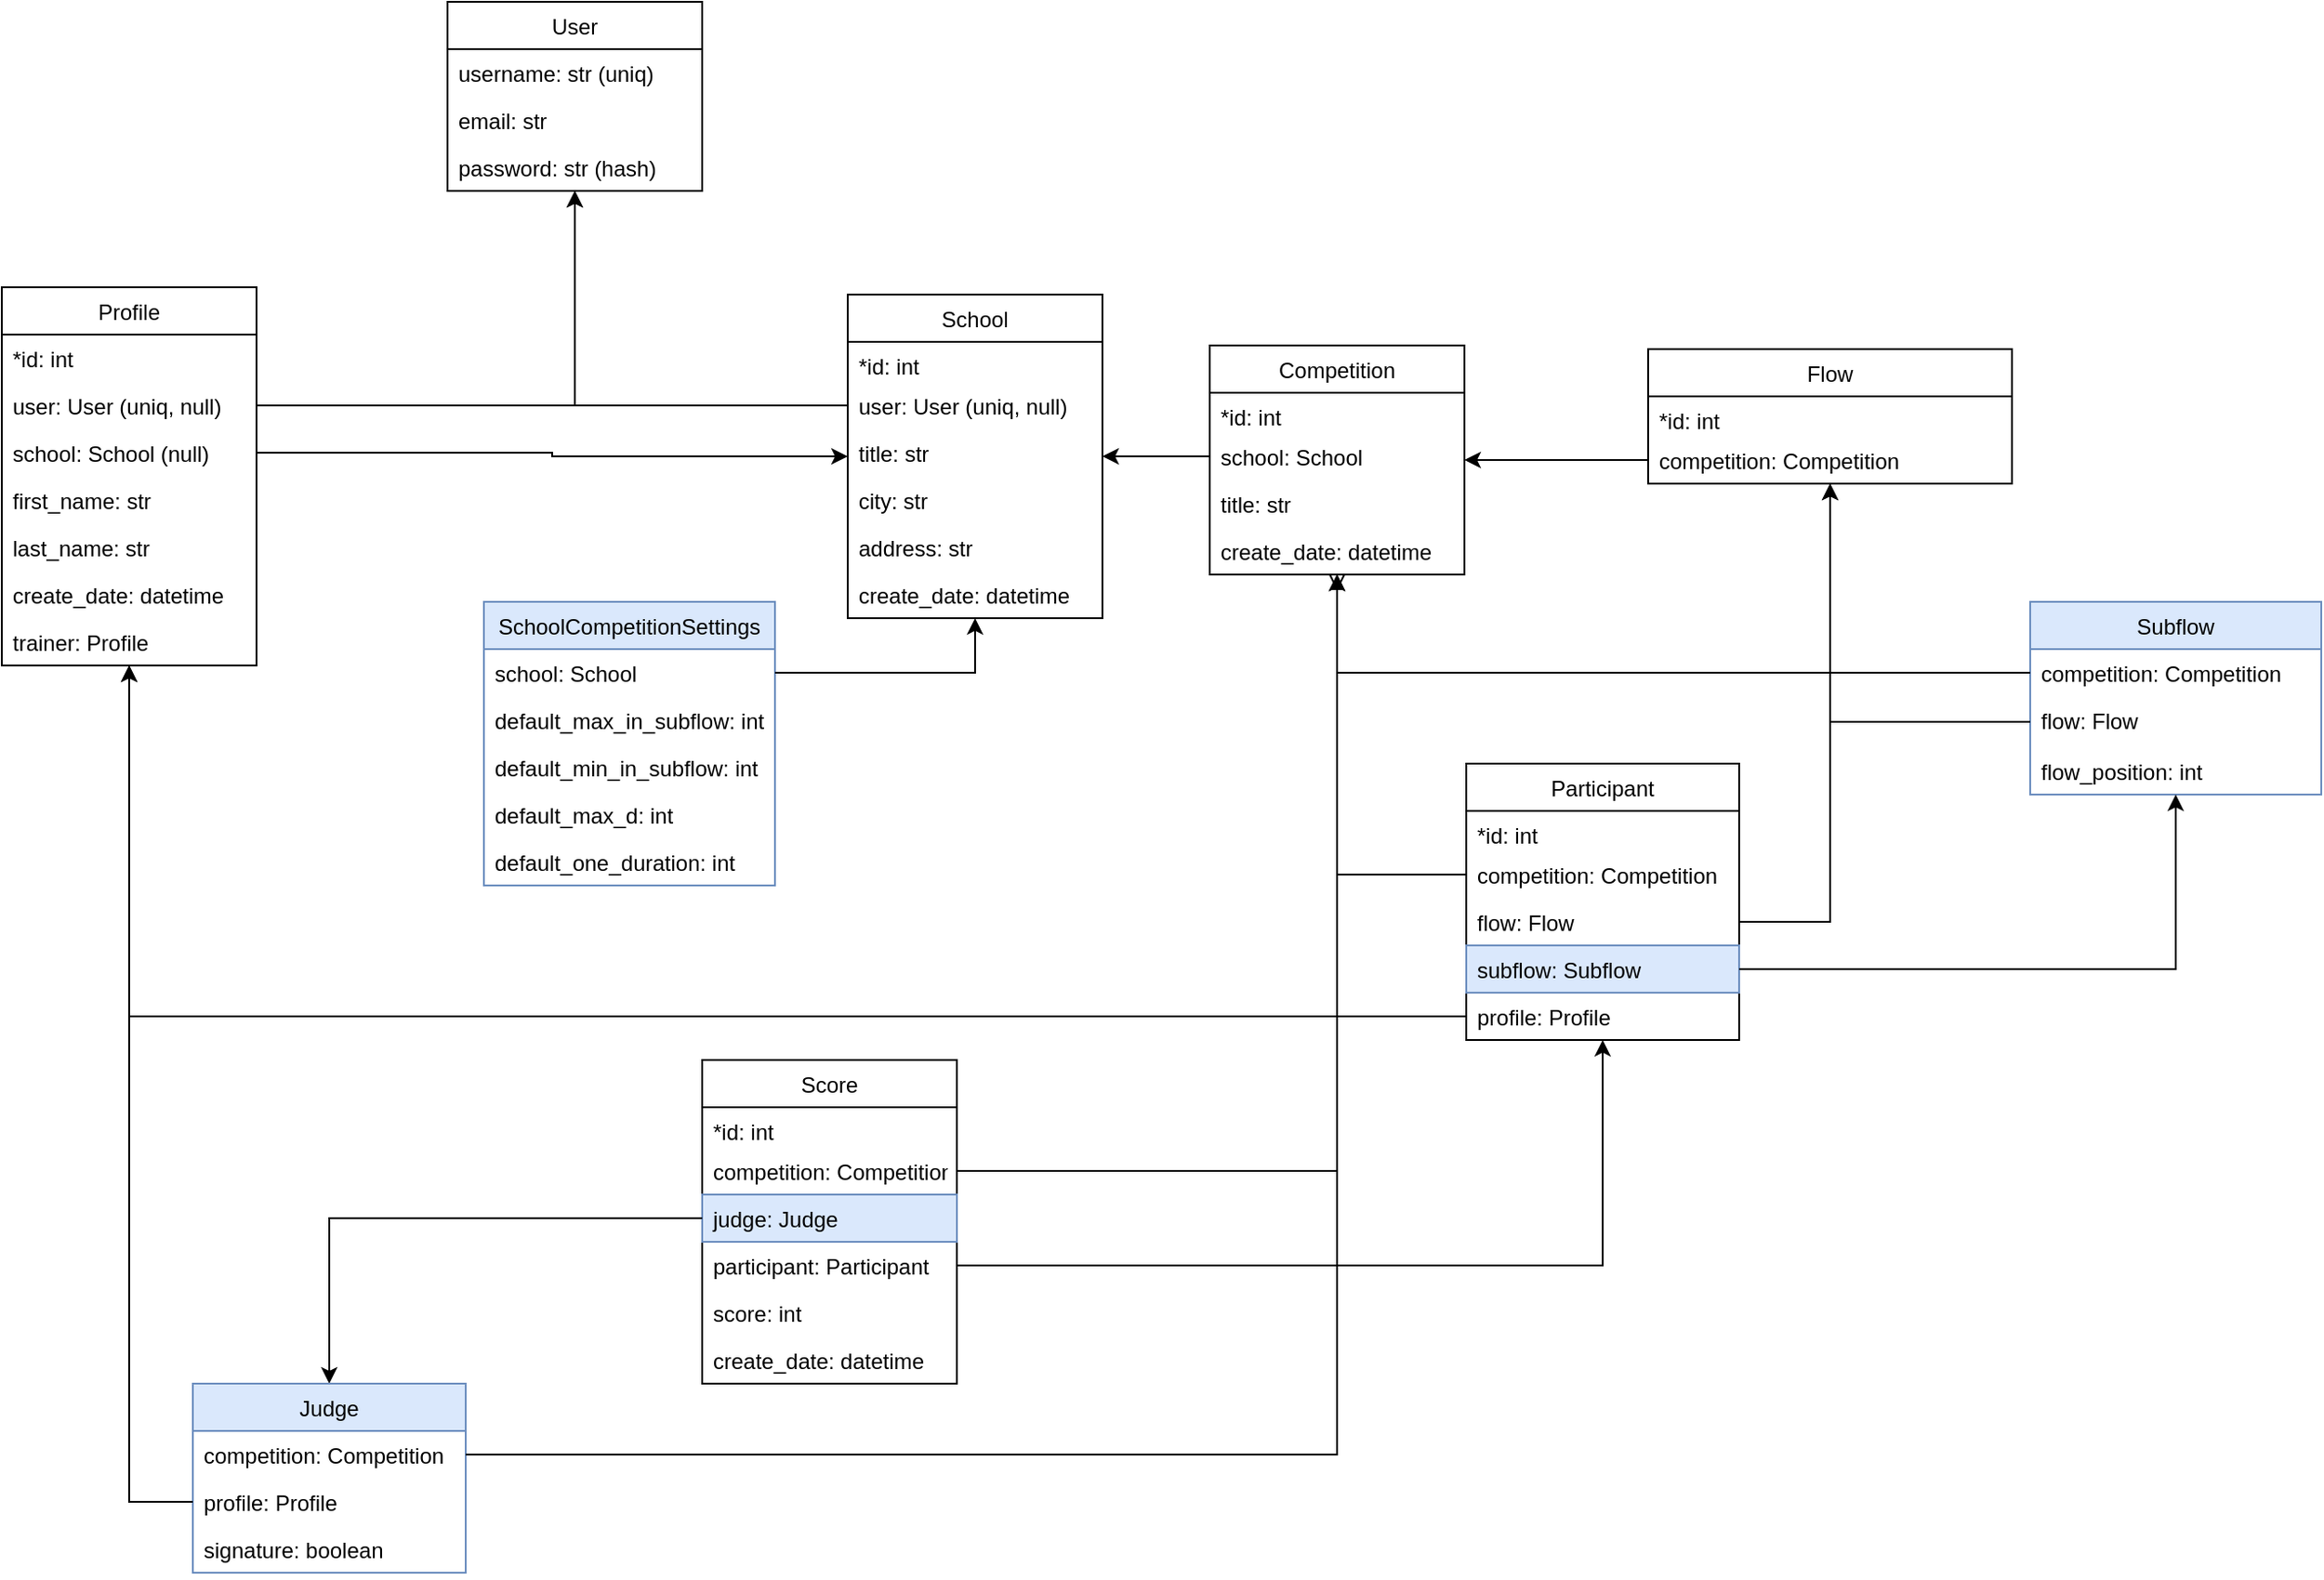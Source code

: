 <mxfile version="14.6.13" type="device" pages="2"><diagram id="iUEbj8dNVu1VvXC6DNIW" name="UML"><mxGraphModel dx="1422" dy="822" grid="1" gridSize="10" guides="1" tooltips="1" connect="1" arrows="1" fold="1" page="1" pageScale="1" pageWidth="827" pageHeight="1169" math="0" shadow="0"><root><mxCell id="0"/><mxCell id="1" parent="0"/><mxCell id="e080HOzBAcm6F7jt0b6_-1" value="User" style="swimlane;fontStyle=0;childLayout=stackLayout;horizontal=1;startSize=26;fillColor=none;horizontalStack=0;resizeParent=1;resizeParentMax=0;resizeLast=0;collapsible=1;marginBottom=0;" parent="1" vertex="1"><mxGeometry x="590" y="130" width="140" height="104" as="geometry"/></mxCell><mxCell id="e080HOzBAcm6F7jt0b6_-2" value="username: str (uniq)" style="text;strokeColor=none;fillColor=none;align=left;verticalAlign=top;spacingLeft=4;spacingRight=4;overflow=hidden;rotatable=0;points=[[0,0.5],[1,0.5]];portConstraint=eastwest;" parent="e080HOzBAcm6F7jt0b6_-1" vertex="1"><mxGeometry y="26" width="140" height="26" as="geometry"/></mxCell><mxCell id="e080HOzBAcm6F7jt0b6_-3" value="email: str" style="text;strokeColor=none;fillColor=none;align=left;verticalAlign=top;spacingLeft=4;spacingRight=4;overflow=hidden;rotatable=0;points=[[0,0.5],[1,0.5]];portConstraint=eastwest;" parent="e080HOzBAcm6F7jt0b6_-1" vertex="1"><mxGeometry y="52" width="140" height="26" as="geometry"/></mxCell><mxCell id="e080HOzBAcm6F7jt0b6_-4" value="password: str (hash)" style="text;strokeColor=none;fillColor=none;align=left;verticalAlign=top;spacingLeft=4;spacingRight=4;overflow=hidden;rotatable=0;points=[[0,0.5],[1,0.5]];portConstraint=eastwest;" parent="e080HOzBAcm6F7jt0b6_-1" vertex="1"><mxGeometry y="78" width="140" height="26" as="geometry"/></mxCell><mxCell id="e080HOzBAcm6F7jt0b6_-13" value="Profile" style="swimlane;fontStyle=0;childLayout=stackLayout;horizontal=1;startSize=26;fillColor=none;horizontalStack=0;resizeParent=1;resizeParentMax=0;resizeLast=0;collapsible=1;marginBottom=0;" parent="1" vertex="1"><mxGeometry x="345" y="287" width="140" height="208" as="geometry"/></mxCell><mxCell id="hX1yJxV7n2xUwgyLYWJZ-1" value="*id: int" style="text;strokeColor=none;fillColor=none;align=left;verticalAlign=top;spacingLeft=4;spacingRight=4;overflow=hidden;rotatable=0;points=[[0,0.5],[1,0.5]];portConstraint=eastwest;" parent="e080HOzBAcm6F7jt0b6_-13" vertex="1"><mxGeometry y="26" width="140" height="26" as="geometry"/></mxCell><mxCell id="e080HOzBAcm6F7jt0b6_-20" value="user: User (uniq, null)" style="text;strokeColor=none;fillColor=none;align=left;verticalAlign=top;spacingLeft=4;spacingRight=4;overflow=hidden;rotatable=0;points=[[0,0.5],[1,0.5]];portConstraint=eastwest;" parent="e080HOzBAcm6F7jt0b6_-13" vertex="1"><mxGeometry y="52" width="140" height="26" as="geometry"/></mxCell><mxCell id="e080HOzBAcm6F7jt0b6_-56" value="school: School (null)" style="text;strokeColor=none;fillColor=none;align=left;verticalAlign=top;spacingLeft=4;spacingRight=4;overflow=hidden;rotatable=0;points=[[0,0.5],[1,0.5]];portConstraint=eastwest;" parent="e080HOzBAcm6F7jt0b6_-13" vertex="1"><mxGeometry y="78" width="140" height="26" as="geometry"/></mxCell><mxCell id="e080HOzBAcm6F7jt0b6_-5" value="first_name: str" style="text;strokeColor=none;fillColor=none;align=left;verticalAlign=top;spacingLeft=4;spacingRight=4;overflow=hidden;rotatable=0;points=[[0,0.5],[1,0.5]];portConstraint=eastwest;" parent="e080HOzBAcm6F7jt0b6_-13" vertex="1"><mxGeometry y="104" width="140" height="26" as="geometry"/></mxCell><mxCell id="e080HOzBAcm6F7jt0b6_-6" value="last_name: str" style="text;strokeColor=none;fillColor=none;align=left;verticalAlign=top;spacingLeft=4;spacingRight=4;overflow=hidden;rotatable=0;points=[[0,0.5],[1,0.5]];portConstraint=eastwest;" parent="e080HOzBAcm6F7jt0b6_-13" vertex="1"><mxGeometry y="130" width="140" height="26" as="geometry"/></mxCell><mxCell id="zUVDc7OHqMcMPTlxPV3x-3" value="create_date: datetime" style="text;strokeColor=none;fillColor=none;align=left;verticalAlign=top;spacingLeft=4;spacingRight=4;overflow=hidden;rotatable=0;points=[[0,0.5],[1,0.5]];portConstraint=eastwest;" parent="e080HOzBAcm6F7jt0b6_-13" vertex="1"><mxGeometry y="156" width="140" height="26" as="geometry"/></mxCell><mxCell id="OLb-akjeqW4GSYZL4fCf-1" value="trainer: Profile" style="text;strokeColor=none;fillColor=none;align=left;verticalAlign=top;spacingLeft=4;spacingRight=4;overflow=hidden;rotatable=0;points=[[0,0.5],[1,0.5]];portConstraint=eastwest;" vertex="1" parent="e080HOzBAcm6F7jt0b6_-13"><mxGeometry y="182" width="140" height="26" as="geometry"/></mxCell><mxCell id="e080HOzBAcm6F7jt0b6_-28" value="School" style="swimlane;fontStyle=0;childLayout=stackLayout;horizontal=1;startSize=26;fillColor=none;horizontalStack=0;resizeParent=1;resizeParentMax=0;resizeLast=0;collapsible=1;marginBottom=0;" parent="1" vertex="1"><mxGeometry x="810" y="290.97" width="140" height="178" as="geometry"/></mxCell><mxCell id="hX1yJxV7n2xUwgyLYWJZ-2" value="*id: int" style="text;strokeColor=none;fillColor=none;align=left;verticalAlign=top;spacingLeft=4;spacingRight=4;overflow=hidden;rotatable=0;points=[[0,0.5],[1,0.5]];portConstraint=eastwest;" parent="e080HOzBAcm6F7jt0b6_-28" vertex="1"><mxGeometry y="26" width="140" height="22" as="geometry"/></mxCell><mxCell id="e080HOzBAcm6F7jt0b6_-34" value="user: User (uniq, null)" style="text;strokeColor=none;fillColor=none;align=left;verticalAlign=top;spacingLeft=4;spacingRight=4;overflow=hidden;rotatable=0;points=[[0,0.5],[1,0.5]];portConstraint=eastwest;" parent="e080HOzBAcm6F7jt0b6_-28" vertex="1"><mxGeometry y="48" width="140" height="26" as="geometry"/></mxCell><mxCell id="e080HOzBAcm6F7jt0b6_-29" value="title: str" style="text;strokeColor=none;fillColor=none;align=left;verticalAlign=top;spacingLeft=4;spacingRight=4;overflow=hidden;rotatable=0;points=[[0,0.5],[1,0.5]];portConstraint=eastwest;" parent="e080HOzBAcm6F7jt0b6_-28" vertex="1"><mxGeometry y="74" width="140" height="26" as="geometry"/></mxCell><mxCell id="IFrO22kwMoxjrA62lldN-2" value="city: str" style="text;strokeColor=none;fillColor=none;align=left;verticalAlign=top;spacingLeft=4;spacingRight=4;overflow=hidden;rotatable=0;points=[[0,0.5],[1,0.5]];portConstraint=eastwest;" parent="e080HOzBAcm6F7jt0b6_-28" vertex="1"><mxGeometry y="100" width="140" height="26" as="geometry"/></mxCell><mxCell id="e080HOzBAcm6F7jt0b6_-30" value="address: str" style="text;strokeColor=none;fillColor=none;align=left;verticalAlign=top;spacingLeft=4;spacingRight=4;overflow=hidden;rotatable=0;points=[[0,0.5],[1,0.5]];portConstraint=eastwest;" parent="e080HOzBAcm6F7jt0b6_-28" vertex="1"><mxGeometry y="126" width="140" height="26" as="geometry"/></mxCell><mxCell id="zUVDc7OHqMcMPTlxPV3x-4" value="create_date: datetime" style="text;strokeColor=none;fillColor=none;align=left;verticalAlign=top;spacingLeft=4;spacingRight=4;overflow=hidden;rotatable=0;points=[[0,0.5],[1,0.5]];portConstraint=eastwest;" parent="e080HOzBAcm6F7jt0b6_-28" vertex="1"><mxGeometry y="152" width="140" height="26" as="geometry"/></mxCell><mxCell id="e080HOzBAcm6F7jt0b6_-36" value="Competition" style="swimlane;fontStyle=0;childLayout=stackLayout;horizontal=1;startSize=26;fillColor=none;horizontalStack=0;resizeParent=1;resizeParentMax=0;resizeLast=0;collapsible=1;marginBottom=0;" parent="1" vertex="1"><mxGeometry x="1009" y="319" width="140" height="126" as="geometry"/></mxCell><mxCell id="hX1yJxV7n2xUwgyLYWJZ-3" value="*id: int" style="text;strokeColor=none;fillColor=none;align=left;verticalAlign=top;spacingLeft=4;spacingRight=4;overflow=hidden;rotatable=0;points=[[0,0.5],[1,0.5]];portConstraint=eastwest;" parent="e080HOzBAcm6F7jt0b6_-36" vertex="1"><mxGeometry y="26" width="140" height="22" as="geometry"/></mxCell><mxCell id="e080HOzBAcm6F7jt0b6_-37" value="school: School" style="text;strokeColor=none;fillColor=none;align=left;verticalAlign=top;spacingLeft=4;spacingRight=4;overflow=hidden;rotatable=0;points=[[0,0.5],[1,0.5]];portConstraint=eastwest;" parent="e080HOzBAcm6F7jt0b6_-36" vertex="1"><mxGeometry y="48" width="140" height="26" as="geometry"/></mxCell><mxCell id="e080HOzBAcm6F7jt0b6_-38" value="title: str" style="text;strokeColor=none;fillColor=none;align=left;verticalAlign=top;spacingLeft=4;spacingRight=4;overflow=hidden;rotatable=0;points=[[0,0.5],[1,0.5]];portConstraint=eastwest;" parent="e080HOzBAcm6F7jt0b6_-36" vertex="1"><mxGeometry y="74" width="140" height="26" as="geometry"/></mxCell><mxCell id="zUVDc7OHqMcMPTlxPV3x-5" value="create_date: datetime" style="text;strokeColor=none;fillColor=none;align=left;verticalAlign=top;spacingLeft=4;spacingRight=4;overflow=hidden;rotatable=0;points=[[0,0.5],[1,0.5]];portConstraint=eastwest;" parent="e080HOzBAcm6F7jt0b6_-36" vertex="1"><mxGeometry y="100" width="140" height="26" as="geometry"/></mxCell><mxCell id="e080HOzBAcm6F7jt0b6_-42" value="Participant" style="swimlane;fontStyle=0;childLayout=stackLayout;horizontal=1;startSize=26;fillColor=none;horizontalStack=0;resizeParent=1;resizeParentMax=0;resizeLast=0;collapsible=1;marginBottom=0;" parent="1" vertex="1"><mxGeometry x="1150" y="548.97" width="150" height="152" as="geometry"/></mxCell><mxCell id="hX1yJxV7n2xUwgyLYWJZ-5" value="*id: int" style="text;strokeColor=none;fillColor=none;align=left;verticalAlign=top;spacingLeft=4;spacingRight=4;overflow=hidden;rotatable=0;points=[[0,0.5],[1,0.5]];portConstraint=eastwest;" parent="e080HOzBAcm6F7jt0b6_-42" vertex="1"><mxGeometry y="26" width="150" height="22" as="geometry"/></mxCell><mxCell id="e080HOzBAcm6F7jt0b6_-43" value="competition: Competition" style="text;strokeColor=none;fillColor=none;align=left;verticalAlign=top;spacingLeft=4;spacingRight=4;overflow=hidden;rotatable=0;points=[[0,0.5],[1,0.5]];portConstraint=eastwest;" parent="e080HOzBAcm6F7jt0b6_-42" vertex="1"><mxGeometry y="48" width="150" height="26" as="geometry"/></mxCell><mxCell id="e080HOzBAcm6F7jt0b6_-80" value="flow: Flow" style="text;strokeColor=none;fillColor=none;align=left;verticalAlign=top;spacingLeft=4;spacingRight=4;overflow=hidden;rotatable=0;points=[[0,0.5],[1,0.5]];portConstraint=eastwest;" parent="e080HOzBAcm6F7jt0b6_-42" vertex="1"><mxGeometry y="74" width="150" height="26" as="geometry"/></mxCell><mxCell id="fmUvLk3P3yL1n5FmOLlq-19" value="subflow: Subflow" style="text;strokeColor=#6c8ebf;fillColor=#dae8fc;align=left;verticalAlign=top;spacingLeft=4;spacingRight=4;overflow=hidden;rotatable=0;points=[[0,0.5],[1,0.5]];portConstraint=eastwest;" parent="e080HOzBAcm6F7jt0b6_-42" vertex="1"><mxGeometry y="100" width="150" height="26" as="geometry"/></mxCell><mxCell id="e080HOzBAcm6F7jt0b6_-49" value="profile: Profile" style="text;strokeColor=none;fillColor=none;align=left;verticalAlign=top;spacingLeft=4;spacingRight=4;overflow=hidden;rotatable=0;points=[[0,0.5],[1,0.5]];portConstraint=eastwest;" parent="e080HOzBAcm6F7jt0b6_-42" vertex="1"><mxGeometry y="126" width="150" height="26" as="geometry"/></mxCell><mxCell id="e080HOzBAcm6F7jt0b6_-51" style="edgeStyle=orthogonalEdgeStyle;rounded=0;orthogonalLoop=1;jettySize=auto;html=1;" parent="1" source="e080HOzBAcm6F7jt0b6_-43" target="e080HOzBAcm6F7jt0b6_-36" edge="1"><mxGeometry relative="1" as="geometry"/></mxCell><mxCell id="e080HOzBAcm6F7jt0b6_-53" style="edgeStyle=orthogonalEdgeStyle;rounded=0;orthogonalLoop=1;jettySize=auto;html=1;" parent="1" source="e080HOzBAcm6F7jt0b6_-34" target="e080HOzBAcm6F7jt0b6_-1" edge="1"><mxGeometry relative="1" as="geometry"/></mxCell><mxCell id="e080HOzBAcm6F7jt0b6_-54" style="edgeStyle=orthogonalEdgeStyle;rounded=0;orthogonalLoop=1;jettySize=auto;html=1;" parent="1" source="e080HOzBAcm6F7jt0b6_-20" target="e080HOzBAcm6F7jt0b6_-1" edge="1"><mxGeometry relative="1" as="geometry"/></mxCell><mxCell id="e080HOzBAcm6F7jt0b6_-66" value="Flow" style="swimlane;fontStyle=0;childLayout=stackLayout;horizontal=1;startSize=26;fillColor=none;horizontalStack=0;resizeParent=1;resizeParentMax=0;resizeLast=0;collapsible=1;marginBottom=0;" parent="1" vertex="1"><mxGeometry x="1250" y="321" width="200" height="74" as="geometry"/></mxCell><mxCell id="hX1yJxV7n2xUwgyLYWJZ-4" value="*id: int" style="text;strokeColor=none;fillColor=none;align=left;verticalAlign=top;spacingLeft=4;spacingRight=4;overflow=hidden;rotatable=0;points=[[0,0.5],[1,0.5]];portConstraint=eastwest;" parent="e080HOzBAcm6F7jt0b6_-66" vertex="1"><mxGeometry y="26" width="200" height="22" as="geometry"/></mxCell><mxCell id="e080HOzBAcm6F7jt0b6_-67" value="competition: Competition" style="text;strokeColor=none;fillColor=none;align=left;verticalAlign=top;spacingLeft=4;spacingRight=4;overflow=hidden;rotatable=0;points=[[0,0.5],[1,0.5]];portConstraint=eastwest;" parent="e080HOzBAcm6F7jt0b6_-66" vertex="1"><mxGeometry y="48" width="200" height="26" as="geometry"/></mxCell><mxCell id="e080HOzBAcm6F7jt0b6_-95" style="edgeStyle=orthogonalEdgeStyle;rounded=0;orthogonalLoop=1;jettySize=auto;html=1;" parent="1" source="e080HOzBAcm6F7jt0b6_-67" target="e080HOzBAcm6F7jt0b6_-36" edge="1"><mxGeometry relative="1" as="geometry"/></mxCell><mxCell id="e080HOzBAcm6F7jt0b6_-145" value="Score" style="swimlane;fontStyle=0;childLayout=stackLayout;horizontal=1;startSize=26;fillColor=none;horizontalStack=0;resizeParent=1;resizeParentMax=0;resizeLast=0;collapsible=1;marginBottom=0;" parent="1" vertex="1"><mxGeometry x="730" y="712" width="140" height="178" as="geometry"/></mxCell><mxCell id="hX1yJxV7n2xUwgyLYWJZ-6" value="*id: int" style="text;strokeColor=none;fillColor=none;align=left;verticalAlign=top;spacingLeft=4;spacingRight=4;overflow=hidden;rotatable=0;points=[[0,0.5],[1,0.5]];portConstraint=eastwest;" parent="e080HOzBAcm6F7jt0b6_-145" vertex="1"><mxGeometry y="26" width="140" height="22" as="geometry"/></mxCell><mxCell id="jTrjmsbF7Hy-U88Tjvo7-1" value="competition: Competition" style="text;strokeColor=none;fillColor=none;align=left;verticalAlign=top;spacingLeft=4;spacingRight=4;overflow=hidden;rotatable=0;points=[[0,0.5],[1,0.5]];portConstraint=eastwest;" parent="e080HOzBAcm6F7jt0b6_-145" vertex="1"><mxGeometry y="48" width="140" height="26" as="geometry"/></mxCell><mxCell id="e080HOzBAcm6F7jt0b6_-146" value="judge: Judge" style="text;strokeColor=#6c8ebf;fillColor=#dae8fc;align=left;verticalAlign=top;spacingLeft=4;spacingRight=4;overflow=hidden;rotatable=0;points=[[0,0.5],[1,0.5]];portConstraint=eastwest;" parent="e080HOzBAcm6F7jt0b6_-145" vertex="1"><mxGeometry y="74" width="140" height="26" as="geometry"/></mxCell><mxCell id="e080HOzBAcm6F7jt0b6_-147" value="participant: Participant" style="text;strokeColor=none;fillColor=none;align=left;verticalAlign=top;spacingLeft=4;spacingRight=4;overflow=hidden;rotatable=0;points=[[0,0.5],[1,0.5]];portConstraint=eastwest;" parent="e080HOzBAcm6F7jt0b6_-145" vertex="1"><mxGeometry y="100" width="140" height="26" as="geometry"/></mxCell><mxCell id="e080HOzBAcm6F7jt0b6_-148" value="score: int" style="text;strokeColor=none;fillColor=none;align=left;verticalAlign=top;spacingLeft=4;spacingRight=4;overflow=hidden;rotatable=0;points=[[0,0.5],[1,0.5]];portConstraint=eastwest;" parent="e080HOzBAcm6F7jt0b6_-145" vertex="1"><mxGeometry y="126" width="140" height="26" as="geometry"/></mxCell><mxCell id="IFrO22kwMoxjrA62lldN-1" value="create_date: datetime" style="text;strokeColor=none;fillColor=none;align=left;verticalAlign=top;spacingLeft=4;spacingRight=4;overflow=hidden;rotatable=0;points=[[0,0.5],[1,0.5]];portConstraint=eastwest;" parent="e080HOzBAcm6F7jt0b6_-145" vertex="1"><mxGeometry y="152" width="140" height="26" as="geometry"/></mxCell><mxCell id="e080HOzBAcm6F7jt0b6_-162" style="edgeStyle=orthogonalEdgeStyle;rounded=0;orthogonalLoop=1;jettySize=auto;html=1;" parent="1" source="e080HOzBAcm6F7jt0b6_-147" target="e080HOzBAcm6F7jt0b6_-42" edge="1"><mxGeometry relative="1" as="geometry"/></mxCell><mxCell id="e080HOzBAcm6F7jt0b6_-174" style="edgeStyle=orthogonalEdgeStyle;rounded=0;orthogonalLoop=1;jettySize=auto;html=1;" parent="1" source="e080HOzBAcm6F7jt0b6_-146" target="fmUvLk3P3yL1n5FmOLlq-1" edge="1"><mxGeometry relative="1" as="geometry"><mxPoint x="885.059" y="1115" as="targetPoint"/></mxGeometry></mxCell><mxCell id="U9G5cu5d0djngSI7oXee-97" style="edgeStyle=orthogonalEdgeStyle;rounded=0;orthogonalLoop=1;jettySize=auto;html=1;" parent="1" source="e080HOzBAcm6F7jt0b6_-80" target="e080HOzBAcm6F7jt0b6_-66" edge="1"><mxGeometry relative="1" as="geometry"/></mxCell><mxCell id="u_q0TTr663Ak8V3AeobJ-12" style="edgeStyle=orthogonalEdgeStyle;rounded=0;orthogonalLoop=1;jettySize=auto;html=1;" parent="1" source="e080HOzBAcm6F7jt0b6_-49" target="e080HOzBAcm6F7jt0b6_-13" edge="1"><mxGeometry relative="1" as="geometry"/></mxCell><mxCell id="zUVDc7OHqMcMPTlxPV3x-24" style="edgeStyle=orthogonalEdgeStyle;rounded=0;orthogonalLoop=1;jettySize=auto;html=1;" parent="1" source="e080HOzBAcm6F7jt0b6_-56" target="e080HOzBAcm6F7jt0b6_-28" edge="1"><mxGeometry relative="1" as="geometry"/></mxCell><mxCell id="zUVDc7OHqMcMPTlxPV3x-25" style="edgeStyle=orthogonalEdgeStyle;rounded=0;orthogonalLoop=1;jettySize=auto;html=1;" parent="1" source="e080HOzBAcm6F7jt0b6_-37" target="e080HOzBAcm6F7jt0b6_-28" edge="1"><mxGeometry relative="1" as="geometry"/></mxCell><mxCell id="jTrjmsbF7Hy-U88Tjvo7-2" style="edgeStyle=orthogonalEdgeStyle;rounded=0;orthogonalLoop=1;jettySize=auto;html=1;startArrow=none;startFill=0;endArrow=ERoneToMany;endFill=0;" parent="1" source="jTrjmsbF7Hy-U88Tjvo7-1" target="e080HOzBAcm6F7jt0b6_-36" edge="1"><mxGeometry relative="1" as="geometry"/></mxCell><mxCell id="fmUvLk3P3yL1n5FmOLlq-1" value="Judge" style="swimlane;fontStyle=0;childLayout=stackLayout;horizontal=1;startSize=26;fillColor=#dae8fc;horizontalStack=0;resizeParent=1;resizeParentMax=0;resizeLast=0;collapsible=1;marginBottom=0;strokeColor=#6c8ebf;" parent="1" vertex="1"><mxGeometry x="450" y="890" width="150" height="104" as="geometry"/></mxCell><mxCell id="fmUvLk3P3yL1n5FmOLlq-2" value="competition: Competition" style="text;strokeColor=none;fillColor=none;align=left;verticalAlign=top;spacingLeft=4;spacingRight=4;overflow=hidden;rotatable=0;points=[[0,0.5],[1,0.5]];portConstraint=eastwest;" parent="fmUvLk3P3yL1n5FmOLlq-1" vertex="1"><mxGeometry y="26" width="150" height="26" as="geometry"/></mxCell><mxCell id="fmUvLk3P3yL1n5FmOLlq-3" value="profile: Profile" style="text;strokeColor=none;fillColor=none;align=left;verticalAlign=top;spacingLeft=4;spacingRight=4;overflow=hidden;rotatable=0;points=[[0,0.5],[1,0.5]];portConstraint=eastwest;" parent="fmUvLk3P3yL1n5FmOLlq-1" vertex="1"><mxGeometry y="52" width="150" height="26" as="geometry"/></mxCell><mxCell id="fmUvLk3P3yL1n5FmOLlq-6" value="signature: boolean" style="text;strokeColor=none;fillColor=none;align=left;verticalAlign=top;spacingLeft=4;spacingRight=4;overflow=hidden;rotatable=0;points=[[0,0.5],[1,0.5]];portConstraint=eastwest;" parent="fmUvLk3P3yL1n5FmOLlq-1" vertex="1"><mxGeometry y="78" width="150" height="26" as="geometry"/></mxCell><mxCell id="fmUvLk3P3yL1n5FmOLlq-7" value="Subflow" style="swimlane;fontStyle=0;childLayout=stackLayout;horizontal=1;startSize=26;fillColor=#dae8fc;horizontalStack=0;resizeParent=1;resizeParentMax=0;resizeLast=0;collapsible=1;marginBottom=0;strokeColor=#6c8ebf;" parent="1" vertex="1"><mxGeometry x="1460" y="460" width="160" height="106" as="geometry"/></mxCell><mxCell id="fmUvLk3P3yL1n5FmOLlq-8" value="competition: Competition" style="text;strokeColor=none;fillColor=none;align=left;verticalAlign=top;spacingLeft=4;spacingRight=4;overflow=hidden;rotatable=0;points=[[0,0.5],[1,0.5]];portConstraint=eastwest;" parent="fmUvLk3P3yL1n5FmOLlq-7" vertex="1"><mxGeometry y="26" width="160" height="26" as="geometry"/></mxCell><mxCell id="fmUvLk3P3yL1n5FmOLlq-9" value="flow: Flow" style="text;strokeColor=none;fillColor=none;align=left;verticalAlign=top;spacingLeft=4;spacingRight=4;overflow=hidden;rotatable=0;points=[[0,0.5],[1,0.5]];portConstraint=eastwest;" parent="fmUvLk3P3yL1n5FmOLlq-7" vertex="1"><mxGeometry y="52" width="160" height="28" as="geometry"/></mxCell><mxCell id="fmUvLk3P3yL1n5FmOLlq-12" value="flow_position: int" style="text;strokeColor=none;fillColor=none;align=left;verticalAlign=top;spacingLeft=4;spacingRight=4;overflow=hidden;rotatable=0;points=[[0,0.5],[1,0.5]];portConstraint=eastwest;" parent="fmUvLk3P3yL1n5FmOLlq-7" vertex="1"><mxGeometry y="80" width="160" height="26" as="geometry"/></mxCell><mxCell id="fmUvLk3P3yL1n5FmOLlq-15" style="edgeStyle=orthogonalEdgeStyle;rounded=0;orthogonalLoop=1;jettySize=auto;html=1;" parent="1" source="fmUvLk3P3yL1n5FmOLlq-8" target="e080HOzBAcm6F7jt0b6_-36" edge="1"><mxGeometry relative="1" as="geometry"/></mxCell><mxCell id="fmUvLk3P3yL1n5FmOLlq-16" style="edgeStyle=orthogonalEdgeStyle;rounded=0;orthogonalLoop=1;jettySize=auto;html=1;" parent="1" source="fmUvLk3P3yL1n5FmOLlq-9" target="e080HOzBAcm6F7jt0b6_-66" edge="1"><mxGeometry relative="1" as="geometry"/></mxCell><mxCell id="fmUvLk3P3yL1n5FmOLlq-17" style="edgeStyle=orthogonalEdgeStyle;rounded=0;orthogonalLoop=1;jettySize=auto;html=1;" parent="1" source="fmUvLk3P3yL1n5FmOLlq-2" target="e080HOzBAcm6F7jt0b6_-36" edge="1"><mxGeometry relative="1" as="geometry"/></mxCell><mxCell id="fmUvLk3P3yL1n5FmOLlq-18" style="edgeStyle=orthogonalEdgeStyle;rounded=0;orthogonalLoop=1;jettySize=auto;html=1;" parent="1" source="fmUvLk3P3yL1n5FmOLlq-3" target="e080HOzBAcm6F7jt0b6_-13" edge="1"><mxGeometry relative="1" as="geometry"/></mxCell><mxCell id="fmUvLk3P3yL1n5FmOLlq-20" style="edgeStyle=orthogonalEdgeStyle;rounded=0;orthogonalLoop=1;jettySize=auto;html=1;" parent="1" source="fmUvLk3P3yL1n5FmOLlq-19" target="fmUvLk3P3yL1n5FmOLlq-7" edge="1"><mxGeometry relative="1" as="geometry"/></mxCell><mxCell id="fmUvLk3P3yL1n5FmOLlq-21" value="SchoolCompetitionSettings" style="swimlane;fontStyle=0;childLayout=stackLayout;horizontal=1;startSize=26;fillColor=#dae8fc;horizontalStack=0;resizeParent=1;resizeParentMax=0;resizeLast=0;collapsible=1;marginBottom=0;strokeColor=#6c8ebf;" parent="1" vertex="1"><mxGeometry x="610" y="460" width="160" height="156" as="geometry"><mxRectangle x="490" y="760" width="180" height="26" as="alternateBounds"/></mxGeometry></mxCell><mxCell id="fmUvLk3P3yL1n5FmOLlq-22" value="school: School" style="text;strokeColor=none;fillColor=none;align=left;verticalAlign=top;spacingLeft=4;spacingRight=4;overflow=hidden;rotatable=0;points=[[0,0.5],[1,0.5]];portConstraint=eastwest;" parent="fmUvLk3P3yL1n5FmOLlq-21" vertex="1"><mxGeometry y="26" width="160" height="26" as="geometry"/></mxCell><mxCell id="fmUvLk3P3yL1n5FmOLlq-23" value="default_max_in_subflow: int" style="text;strokeColor=none;fillColor=none;align=left;verticalAlign=top;spacingLeft=4;spacingRight=4;overflow=hidden;rotatable=0;points=[[0,0.5],[1,0.5]];portConstraint=eastwest;" parent="fmUvLk3P3yL1n5FmOLlq-21" vertex="1"><mxGeometry y="52" width="160" height="26" as="geometry"/></mxCell><mxCell id="fmUvLk3P3yL1n5FmOLlq-24" value="default_min_in_subflow: int" style="text;strokeColor=none;fillColor=none;align=left;verticalAlign=top;spacingLeft=4;spacingRight=4;overflow=hidden;rotatable=0;points=[[0,0.5],[1,0.5]];portConstraint=eastwest;" parent="fmUvLk3P3yL1n5FmOLlq-21" vertex="1"><mxGeometry y="78" width="160" height="26" as="geometry"/></mxCell><mxCell id="fmUvLk3P3yL1n5FmOLlq-25" value="default_max_d: int" style="text;strokeColor=none;fillColor=none;align=left;verticalAlign=top;spacingLeft=4;spacingRight=4;overflow=hidden;rotatable=0;points=[[0,0.5],[1,0.5]];portConstraint=eastwest;" parent="fmUvLk3P3yL1n5FmOLlq-21" vertex="1"><mxGeometry y="104" width="160" height="26" as="geometry"/></mxCell><mxCell id="fmUvLk3P3yL1n5FmOLlq-26" value="default_one_duration: int" style="text;strokeColor=none;fillColor=none;align=left;verticalAlign=top;spacingLeft=4;spacingRight=4;overflow=hidden;rotatable=0;points=[[0,0.5],[1,0.5]];portConstraint=eastwest;" parent="fmUvLk3P3yL1n5FmOLlq-21" vertex="1"><mxGeometry y="130" width="160" height="26" as="geometry"/></mxCell><mxCell id="fmUvLk3P3yL1n5FmOLlq-27" style="edgeStyle=orthogonalEdgeStyle;rounded=0;orthogonalLoop=1;jettySize=auto;html=1;" parent="1" source="fmUvLk3P3yL1n5FmOLlq-22" target="e080HOzBAcm6F7jt0b6_-28" edge="1"><mxGeometry relative="1" as="geometry"/></mxCell></root></mxGraphModel></diagram><diagram id="Nf7d6Wtd37Fq8LsDocSr" name="Чен"><mxGraphModel dx="761" dy="1959" grid="1" gridSize="10" guides="1" tooltips="1" connect="1" arrows="1" fold="1" page="1" pageScale="1" pageWidth="827" pageHeight="1169" math="0" shadow="0">&#xa;            <root>&#xa;                <mxCell id="VjDLeNoEt36ukDtSpz-p-0"/>&#xa;                <mxCell id="VjDLeNoEt36ukDtSpz-p-1" parent="VjDLeNoEt36ukDtSpz-p-0"/>&#xa;                <mxCell id="VjDLeNoEt36ukDtSpz-p-54" style="edgeStyle=orthogonalEdgeStyle;rounded=0;orthogonalLoop=1;jettySize=auto;html=1;entryX=0;entryY=0.5;entryDx=0;entryDy=0;" parent="VjDLeNoEt36ukDtSpz-p-1" source="VjDLeNoEt36ukDtSpz-p-50" target="VjDLeNoEt36ukDtSpz-p-51" edge="1">&#xa;                    <mxGeometry relative="1" as="geometry"/>&#xa;                </mxCell>&#xa;                <mxCell id="VjDLeNoEt36ukDtSpz-p-55" style="edgeStyle=orthogonalEdgeStyle;rounded=0;orthogonalLoop=1;jettySize=auto;html=1;" parent="VjDLeNoEt36ukDtSpz-p-1" source="VjDLeNoEt36ukDtSpz-p-50" target="VjDLeNoEt36ukDtSpz-p-53" edge="1">&#xa;                    <mxGeometry relative="1" as="geometry"/>&#xa;                </mxCell>&#xa;                <mxCell id="VjDLeNoEt36ukDtSpz-p-56" style="edgeStyle=orthogonalEdgeStyle;rounded=0;orthogonalLoop=1;jettySize=auto;html=1;entryX=0;entryY=0.5;entryDx=0;entryDy=0;" parent="VjDLeNoEt36ukDtSpz-p-1" source="VjDLeNoEt36ukDtSpz-p-50" target="VjDLeNoEt36ukDtSpz-p-52" edge="1">&#xa;                    <mxGeometry relative="1" as="geometry"/>&#xa;                </mxCell>&#xa;                <mxCell id="VjDLeNoEt36ukDtSpz-p-127" style="edgeStyle=orthogonalEdgeStyle;rounded=0;orthogonalLoop=1;jettySize=auto;html=1;endArrow=ERmandOne;endFill=0;startArrow=none;startFill=0;" parent="VjDLeNoEt36ukDtSpz-p-1" source="VjDLeNoEt36ukDtSpz-p-140" target="VjDLeNoEt36ukDtSpz-p-122" edge="1">&#xa;                    <mxGeometry relative="1" as="geometry"/>&#xa;                </mxCell>&#xa;                <mxCell id="VjDLeNoEt36ukDtSpz-p-128" style="edgeStyle=orthogonalEdgeStyle;rounded=0;orthogonalLoop=1;jettySize=auto;html=1;endArrow=ERmandOne;endFill=0;startArrow=none;startFill=0;" parent="VjDLeNoEt36ukDtSpz-p-1" source="VjDLeNoEt36ukDtSpz-p-145" target="VjDLeNoEt36ukDtSpz-p-121" edge="1">&#xa;                    <mxGeometry relative="1" as="geometry"/>&#xa;                </mxCell>&#xa;                <mxCell id="_Gq4VT02wDg7G9v6jnCs-8" style="edgeStyle=orthogonalEdgeStyle;rounded=0;orthogonalLoop=1;jettySize=auto;html=1;entryX=0;entryY=0.5;entryDx=0;entryDy=0;" parent="VjDLeNoEt36ukDtSpz-p-1" source="VjDLeNoEt36ukDtSpz-p-50" target="_Gq4VT02wDg7G9v6jnCs-1" edge="1">&#xa;                    <mxGeometry relative="1" as="geometry"/>&#xa;                </mxCell>&#xa;                <mxCell id="VjDLeNoEt36ukDtSpz-p-50" value="User" style="rounded=0;whiteSpace=wrap;html=1;" parent="VjDLeNoEt36ukDtSpz-p-1" vertex="1">&#xa;                    <mxGeometry x="457" y="-571" width="80" height="30" as="geometry"/>&#xa;                </mxCell>&#xa;                <mxCell id="VjDLeNoEt36ukDtSpz-p-51" value="username" style="ellipse;whiteSpace=wrap;html=1;" parent="VjDLeNoEt36ukDtSpz-p-1" vertex="1">&#xa;                    <mxGeometry x="647" y="-651" width="80" height="50" as="geometry"/>&#xa;                </mxCell>&#xa;                <mxCell id="VjDLeNoEt36ukDtSpz-p-52" value="email" style="ellipse;whiteSpace=wrap;html=1;" parent="VjDLeNoEt36ukDtSpz-p-1" vertex="1">&#xa;                    <mxGeometry x="647" y="-511" width="80" height="50" as="geometry"/>&#xa;                </mxCell>&#xa;                <mxCell id="VjDLeNoEt36ukDtSpz-p-53" value="password" style="ellipse;whiteSpace=wrap;html=1;" parent="VjDLeNoEt36ukDtSpz-p-1" vertex="1">&#xa;                    <mxGeometry x="642" y="-578.5" width="85" height="45" as="geometry"/>&#xa;                </mxCell>&#xa;                <mxCell id="VjDLeNoEt36ukDtSpz-p-57" style="edgeStyle=orthogonalEdgeStyle;rounded=0;orthogonalLoop=1;jettySize=auto;html=1;entryX=0;entryY=0.5;entryDx=0;entryDy=0;" parent="VjDLeNoEt36ukDtSpz-p-1" source="VjDLeNoEt36ukDtSpz-p-122" target="VjDLeNoEt36ukDtSpz-p-61" edge="1">&#xa;                    <mxGeometry relative="1" as="geometry"/>&#xa;                </mxCell>&#xa;                <mxCell id="VjDLeNoEt36ukDtSpz-p-58" style="edgeStyle=orthogonalEdgeStyle;rounded=0;orthogonalLoop=1;jettySize=auto;html=1;" parent="VjDLeNoEt36ukDtSpz-p-1" source="VjDLeNoEt36ukDtSpz-p-122" target="VjDLeNoEt36ukDtSpz-p-63" edge="1">&#xa;                    <mxGeometry relative="1" as="geometry"/>&#xa;                </mxCell>&#xa;                <mxCell id="VjDLeNoEt36ukDtSpz-p-68" style="edgeStyle=orthogonalEdgeStyle;rounded=0;orthogonalLoop=1;jettySize=auto;html=1;entryX=0;entryY=0.5;entryDx=0;entryDy=0;" parent="VjDLeNoEt36ukDtSpz-p-1" source="VjDLeNoEt36ukDtSpz-p-122" target="VjDLeNoEt36ukDtSpz-p-64" edge="1">&#xa;                    <mxGeometry relative="1" as="geometry"/>&#xa;                </mxCell>&#xa;                <mxCell id="VjDLeNoEt36ukDtSpz-p-69" style="edgeStyle=orthogonalEdgeStyle;rounded=0;orthogonalLoop=1;jettySize=auto;html=1;entryX=0;entryY=0.5;entryDx=0;entryDy=0;" parent="VjDLeNoEt36ukDtSpz-p-1" source="VjDLeNoEt36ukDtSpz-p-122" target="VjDLeNoEt36ukDtSpz-p-65" edge="1">&#xa;                    <mxGeometry relative="1" as="geometry"/>&#xa;                </mxCell>&#xa;                <mxCell id="VjDLeNoEt36ukDtSpz-p-71" style="edgeStyle=orthogonalEdgeStyle;rounded=0;orthogonalLoop=1;jettySize=auto;html=1;entryX=0;entryY=0.5;entryDx=0;entryDy=0;" parent="VjDLeNoEt36ukDtSpz-p-1" source="VjDLeNoEt36ukDtSpz-p-122" target="VjDLeNoEt36ukDtSpz-p-67" edge="1">&#xa;                    <mxGeometry relative="1" as="geometry"/>&#xa;                </mxCell>&#xa;                <mxCell id="VjDLeNoEt36ukDtSpz-p-61" value="user" style="ellipse;whiteSpace=wrap;html=1;" parent="VjDLeNoEt36ukDtSpz-p-1" vertex="1">&#xa;                    <mxGeometry x="220" y="-353" width="80" height="50" as="geometry"/>&#xa;                </mxCell>&#xa;                <mxCell id="VjDLeNoEt36ukDtSpz-p-63" value="school" style="ellipse;whiteSpace=wrap;html=1;" parent="VjDLeNoEt36ukDtSpz-p-1" vertex="1">&#xa;                    <mxGeometry x="220" y="-293" width="85" height="45" as="geometry"/>&#xa;                </mxCell>&#xa;                <mxCell id="VjDLeNoEt36ukDtSpz-p-64" value="first_name" style="ellipse;whiteSpace=wrap;html=1;" parent="VjDLeNoEt36ukDtSpz-p-1" vertex="1">&#xa;                    <mxGeometry x="220" y="-183" width="80" height="50" as="geometry"/>&#xa;                </mxCell>&#xa;                <mxCell id="VjDLeNoEt36ukDtSpz-p-65" value="last_name" style="ellipse;whiteSpace=wrap;html=1;" parent="VjDLeNoEt36ukDtSpz-p-1" vertex="1">&#xa;                    <mxGeometry x="220" y="-123.0" width="80" height="50" as="geometry"/>&#xa;                </mxCell>&#xa;                <mxCell id="VjDLeNoEt36ukDtSpz-p-67" value="create_date" style="ellipse;whiteSpace=wrap;html=1;" parent="VjDLeNoEt36ukDtSpz-p-1" vertex="1">&#xa;                    <mxGeometry x="220" y="-240" width="80" height="50" as="geometry"/>&#xa;                </mxCell>&#xa;                <mxCell id="VjDLeNoEt36ukDtSpz-p-79" style="edgeStyle=orthogonalEdgeStyle;rounded=0;orthogonalLoop=1;jettySize=auto;html=1;entryX=0;entryY=0.5;entryDx=0;entryDy=0;" parent="VjDLeNoEt36ukDtSpz-p-1" source="VjDLeNoEt36ukDtSpz-p-121" target="VjDLeNoEt36ukDtSpz-p-87" edge="1">&#xa;                    <mxGeometry relative="1" as="geometry"/>&#xa;                </mxCell>&#xa;                <mxCell id="VjDLeNoEt36ukDtSpz-p-80" style="edgeStyle=orthogonalEdgeStyle;rounded=0;orthogonalLoop=1;jettySize=auto;html=1;" parent="VjDLeNoEt36ukDtSpz-p-1" source="VjDLeNoEt36ukDtSpz-p-121" target="VjDLeNoEt36ukDtSpz-p-89" edge="1">&#xa;                    <mxGeometry relative="1" as="geometry"/>&#xa;                </mxCell>&#xa;                <mxCell id="VjDLeNoEt36ukDtSpz-p-81" style="edgeStyle=orthogonalEdgeStyle;rounded=0;orthogonalLoop=1;jettySize=auto;html=1;entryX=0;entryY=0.5;entryDx=0;entryDy=0;" parent="VjDLeNoEt36ukDtSpz-p-1" source="VjDLeNoEt36ukDtSpz-p-121" target="VjDLeNoEt36ukDtSpz-p-88" edge="1">&#xa;                    <mxGeometry relative="1" as="geometry"/>&#xa;                </mxCell>&#xa;                <mxCell id="VjDLeNoEt36ukDtSpz-p-82" style="edgeStyle=orthogonalEdgeStyle;rounded=0;orthogonalLoop=1;jettySize=auto;html=1;entryX=0;entryY=0.5;entryDx=0;entryDy=0;" parent="VjDLeNoEt36ukDtSpz-p-1" source="VjDLeNoEt36ukDtSpz-p-121" target="VjDLeNoEt36ukDtSpz-p-90" edge="1">&#xa;                    <mxGeometry relative="1" as="geometry"/>&#xa;                </mxCell>&#xa;                <mxCell id="VjDLeNoEt36ukDtSpz-p-85" style="edgeStyle=orthogonalEdgeStyle;rounded=0;orthogonalLoop=1;jettySize=auto;html=1;entryX=0;entryY=0.5;entryDx=0;entryDy=0;" parent="VjDLeNoEt36ukDtSpz-p-1" source="VjDLeNoEt36ukDtSpz-p-121" target="VjDLeNoEt36ukDtSpz-p-93" edge="1">&#xa;                    <mxGeometry relative="1" as="geometry"/>&#xa;                </mxCell>&#xa;                <mxCell id="VjDLeNoEt36ukDtSpz-p-87" value="user" style="ellipse;whiteSpace=wrap;html=1;" parent="VjDLeNoEt36ukDtSpz-p-1" vertex="1">&#xa;                    <mxGeometry x="640" y="-363" width="80" height="50" as="geometry"/>&#xa;                </mxCell>&#xa;                <mxCell id="VjDLeNoEt36ukDtSpz-p-88" value="city" style="ellipse;whiteSpace=wrap;html=1;" parent="VjDLeNoEt36ukDtSpz-p-1" vertex="1">&#xa;                    <mxGeometry x="640" y="-253" width="80" height="50" as="geometry"/>&#xa;                </mxCell>&#xa;                <mxCell id="VjDLeNoEt36ukDtSpz-p-89" value="title" style="ellipse;whiteSpace=wrap;html=1;" parent="VjDLeNoEt36ukDtSpz-p-1" vertex="1">&#xa;                    <mxGeometry x="640" y="-303" width="85" height="45" as="geometry"/>&#xa;                </mxCell>&#xa;                <mxCell id="VjDLeNoEt36ukDtSpz-p-90" value="address" style="ellipse;whiteSpace=wrap;html=1;" parent="VjDLeNoEt36ukDtSpz-p-1" vertex="1">&#xa;                    <mxGeometry x="640" y="-193" width="80" height="50" as="geometry"/>&#xa;                </mxCell>&#xa;                <mxCell id="VjDLeNoEt36ukDtSpz-p-93" value="create_date" style="ellipse;whiteSpace=wrap;html=1;" parent="VjDLeNoEt36ukDtSpz-p-1" vertex="1">&#xa;                    <mxGeometry x="640" y="-123" width="80" height="50" as="geometry"/>&#xa;                </mxCell>&#xa;                <mxCell id="VjDLeNoEt36ukDtSpz-p-94" style="edgeStyle=orthogonalEdgeStyle;rounded=0;orthogonalLoop=1;jettySize=auto;html=1;entryX=0;entryY=0.5;entryDx=0;entryDy=0;" parent="VjDLeNoEt36ukDtSpz-p-1" source="VjDLeNoEt36ukDtSpz-p-123" target="VjDLeNoEt36ukDtSpz-p-98" edge="1">&#xa;                    <mxGeometry relative="1" as="geometry"/>&#xa;                </mxCell>&#xa;                <mxCell id="VjDLeNoEt36ukDtSpz-p-95" style="edgeStyle=orthogonalEdgeStyle;rounded=0;orthogonalLoop=1;jettySize=auto;html=1;" parent="VjDLeNoEt36ukDtSpz-p-1" source="VjDLeNoEt36ukDtSpz-p-123" target="VjDLeNoEt36ukDtSpz-p-100" edge="1">&#xa;                    <mxGeometry relative="1" as="geometry"/>&#xa;                </mxCell>&#xa;                <mxCell id="VjDLeNoEt36ukDtSpz-p-96" style="edgeStyle=orthogonalEdgeStyle;rounded=0;orthogonalLoop=1;jettySize=auto;html=1;entryX=0;entryY=0.5;entryDx=0;entryDy=0;" parent="VjDLeNoEt36ukDtSpz-p-1" source="VjDLeNoEt36ukDtSpz-p-123" target="VjDLeNoEt36ukDtSpz-p-99" edge="1">&#xa;                    <mxGeometry relative="1" as="geometry"/>&#xa;                </mxCell>&#xa;                <mxCell id="VjDLeNoEt36ukDtSpz-p-98" value="school" style="ellipse;whiteSpace=wrap;html=1;" parent="VjDLeNoEt36ukDtSpz-p-1" vertex="1">&#xa;                    <mxGeometry x="645" y="28" width="80" height="50" as="geometry"/>&#xa;                </mxCell>&#xa;                <mxCell id="VjDLeNoEt36ukDtSpz-p-99" value="create_date" style="ellipse;whiteSpace=wrap;html=1;" parent="VjDLeNoEt36ukDtSpz-p-1" vertex="1">&#xa;                    <mxGeometry x="645" y="138" width="80" height="50" as="geometry"/>&#xa;                </mxCell>&#xa;                <mxCell id="VjDLeNoEt36ukDtSpz-p-100" value="title" style="ellipse;whiteSpace=wrap;html=1;" parent="VjDLeNoEt36ukDtSpz-p-1" vertex="1">&#xa;                    <mxGeometry x="645" y="88" width="85" height="45" as="geometry"/>&#xa;                </mxCell>&#xa;                <mxCell id="VjDLeNoEt36ukDtSpz-p-101" style="edgeStyle=orthogonalEdgeStyle;rounded=0;orthogonalLoop=1;jettySize=auto;html=1;" parent="VjDLeNoEt36ukDtSpz-p-1" source="VjDLeNoEt36ukDtSpz-p-124" target="VjDLeNoEt36ukDtSpz-p-103" edge="1">&#xa;                    <mxGeometry relative="1" as="geometry"/>&#xa;                </mxCell>&#xa;                <mxCell id="VjDLeNoEt36ukDtSpz-p-103" value="&lt;span style=&quot;text-align: left&quot;&gt;competition&lt;/span&gt;" style="ellipse;whiteSpace=wrap;html=1;" parent="VjDLeNoEt36ukDtSpz-p-1" vertex="1">&#xa;                    <mxGeometry x="393" y="238" width="85" height="45" as="geometry"/>&#xa;                </mxCell>&#xa;                <mxCell id="VjDLeNoEt36ukDtSpz-p-104" style="edgeStyle=orthogonalEdgeStyle;rounded=0;orthogonalLoop=1;jettySize=auto;html=1;entryX=0;entryY=0.5;entryDx=0;entryDy=0;" parent="VjDLeNoEt36ukDtSpz-p-1" source="VjDLeNoEt36ukDtSpz-p-125" target="VjDLeNoEt36ukDtSpz-p-108" edge="1">&#xa;                    <mxGeometry relative="1" as="geometry"/>&#xa;                </mxCell>&#xa;                <mxCell id="VjDLeNoEt36ukDtSpz-p-105" style="edgeStyle=orthogonalEdgeStyle;rounded=0;orthogonalLoop=1;jettySize=auto;html=1;" parent="VjDLeNoEt36ukDtSpz-p-1" source="VjDLeNoEt36ukDtSpz-p-125" target="VjDLeNoEt36ukDtSpz-p-110" edge="1">&#xa;                    <mxGeometry relative="1" as="geometry"/>&#xa;                </mxCell>&#xa;                <mxCell id="VjDLeNoEt36ukDtSpz-p-106" style="edgeStyle=orthogonalEdgeStyle;rounded=0;orthogonalLoop=1;jettySize=auto;html=1;entryX=0;entryY=0.5;entryDx=0;entryDy=0;" parent="VjDLeNoEt36ukDtSpz-p-1" source="VjDLeNoEt36ukDtSpz-p-125" target="VjDLeNoEt36ukDtSpz-p-109" edge="1">&#xa;                    <mxGeometry relative="1" as="geometry"/>&#xa;                </mxCell>&#xa;                <mxCell id="VjDLeNoEt36ukDtSpz-p-108" value="&lt;span style=&quot;text-align: left&quot;&gt;competition&lt;/span&gt;" style="ellipse;whiteSpace=wrap;html=1;" parent="VjDLeNoEt36ukDtSpz-p-1" vertex="1">&#xa;                    <mxGeometry x="340" y="358" width="80" height="50" as="geometry"/>&#xa;                </mxCell>&#xa;                <mxCell id="VjDLeNoEt36ukDtSpz-p-109" value="profile" style="ellipse;whiteSpace=wrap;html=1;" parent="VjDLeNoEt36ukDtSpz-p-1" vertex="1">&#xa;                    <mxGeometry x="340" y="468" width="80" height="50" as="geometry"/>&#xa;                </mxCell>&#xa;                <mxCell id="VjDLeNoEt36ukDtSpz-p-110" value="flow" style="ellipse;whiteSpace=wrap;html=1;" parent="VjDLeNoEt36ukDtSpz-p-1" vertex="1">&#xa;                    <mxGeometry x="340" y="418" width="85" height="45" as="geometry"/>&#xa;                </mxCell>&#xa;                <mxCell id="VjDLeNoEt36ukDtSpz-p-111" style="edgeStyle=orthogonalEdgeStyle;rounded=0;orthogonalLoop=1;jettySize=auto;html=1;entryX=0;entryY=0.5;entryDx=0;entryDy=0;" parent="VjDLeNoEt36ukDtSpz-p-1" source="VjDLeNoEt36ukDtSpz-p-126" target="VjDLeNoEt36ukDtSpz-p-116" edge="1">&#xa;                    <mxGeometry relative="1" as="geometry">&#xa;                        <mxPoint x="547" y="701.0" as="sourcePoint"/>&#xa;                    </mxGeometry>&#xa;                </mxCell>&#xa;                <mxCell id="VjDLeNoEt36ukDtSpz-p-112" style="edgeStyle=orthogonalEdgeStyle;rounded=0;orthogonalLoop=1;jettySize=auto;html=1;" parent="VjDLeNoEt36ukDtSpz-p-1" source="VjDLeNoEt36ukDtSpz-p-126" target="VjDLeNoEt36ukDtSpz-p-118" edge="1">&#xa;                    <mxGeometry relative="1" as="geometry">&#xa;                        <mxPoint x="547" y="701.0" as="sourcePoint"/>&#xa;                    </mxGeometry>&#xa;                </mxCell>&#xa;                <mxCell id="VjDLeNoEt36ukDtSpz-p-113" style="edgeStyle=orthogonalEdgeStyle;rounded=0;orthogonalLoop=1;jettySize=auto;html=1;entryX=0;entryY=0.5;entryDx=0;entryDy=0;" parent="VjDLeNoEt36ukDtSpz-p-1" source="VjDLeNoEt36ukDtSpz-p-126" target="VjDLeNoEt36ukDtSpz-p-117" edge="1">&#xa;                    <mxGeometry relative="1" as="geometry">&#xa;                        <mxPoint x="547" y="701.0" as="sourcePoint"/>&#xa;                    </mxGeometry>&#xa;                </mxCell>&#xa;                <mxCell id="VjDLeNoEt36ukDtSpz-p-114" style="edgeStyle=orthogonalEdgeStyle;rounded=0;orthogonalLoop=1;jettySize=auto;html=1;entryX=0;entryY=0.5;entryDx=0;entryDy=0;" parent="VjDLeNoEt36ukDtSpz-p-1" source="VjDLeNoEt36ukDtSpz-p-126" target="VjDLeNoEt36ukDtSpz-p-119" edge="1">&#xa;                    <mxGeometry relative="1" as="geometry">&#xa;                        <mxPoint x="547" y="701.0" as="sourcePoint"/>&#xa;                    </mxGeometry>&#xa;                </mxCell>&#xa;                <mxCell id="VjDLeNoEt36ukDtSpz-p-116" value="judge" style="ellipse;whiteSpace=wrap;html=1;" parent="VjDLeNoEt36ukDtSpz-p-1" vertex="1">&#xa;                    <mxGeometry x="657" y="606" width="80" height="50" as="geometry"/>&#xa;                </mxCell>&#xa;                <mxCell id="VjDLeNoEt36ukDtSpz-p-117" value="score" style="ellipse;whiteSpace=wrap;html=1;" parent="VjDLeNoEt36ukDtSpz-p-1" vertex="1">&#xa;                    <mxGeometry x="657" y="716" width="80" height="50" as="geometry"/>&#xa;                </mxCell>&#xa;                <mxCell id="VjDLeNoEt36ukDtSpz-p-118" value="participant" style="ellipse;whiteSpace=wrap;html=1;" parent="VjDLeNoEt36ukDtSpz-p-1" vertex="1">&#xa;                    <mxGeometry x="657" y="666" width="85" height="45" as="geometry"/>&#xa;                </mxCell>&#xa;                <mxCell id="VjDLeNoEt36ukDtSpz-p-119" value="create_date" style="ellipse;whiteSpace=wrap;html=1;" parent="VjDLeNoEt36ukDtSpz-p-1" vertex="1">&#xa;                    <mxGeometry x="657" y="776" width="80" height="50" as="geometry"/>&#xa;                </mxCell>&#xa;                <mxCell id="VjDLeNoEt36ukDtSpz-p-129" style="edgeStyle=orthogonalEdgeStyle;rounded=0;orthogonalLoop=1;jettySize=auto;html=1;endArrow=ERoneToMany;endFill=0;startArrow=none;startFill=0;" parent="VjDLeNoEt36ukDtSpz-p-1" source="VjDLeNoEt36ukDtSpz-p-144" target="VjDLeNoEt36ukDtSpz-p-123" edge="1">&#xa;                    <mxGeometry relative="1" as="geometry"/>&#xa;                </mxCell>&#xa;                <mxCell id="_Gq4VT02wDg7G9v6jnCs-10" style="edgeStyle=orthogonalEdgeStyle;rounded=0;orthogonalLoop=1;jettySize=auto;html=1;entryX=0;entryY=0.5;entryDx=0;entryDy=0;" parent="VjDLeNoEt36ukDtSpz-p-1" source="VjDLeNoEt36ukDtSpz-p-121" target="_Gq4VT02wDg7G9v6jnCs-7" edge="1">&#xa;                    <mxGeometry relative="1" as="geometry"/>&#xa;                </mxCell>&#xa;                <mxCell id="VjDLeNoEt36ukDtSpz-p-121" value="School" style="shape=ext;margin=3;double=1;whiteSpace=wrap;html=1;align=center;" parent="VjDLeNoEt36ukDtSpz-p-1" vertex="1">&#xa;                    <mxGeometry x="447" y="-273" width="100" height="40" as="geometry"/>&#xa;                </mxCell>&#xa;                <mxCell id="VjDLeNoEt36ukDtSpz-p-131" style="edgeStyle=orthogonalEdgeStyle;rounded=0;orthogonalLoop=1;jettySize=auto;html=1;endArrow=ERoneToMany;endFill=0;startArrow=none;" parent="VjDLeNoEt36ukDtSpz-p-1" source="VjDLeNoEt36ukDtSpz-p-143" target="VjDLeNoEt36ukDtSpz-p-125" edge="1">&#xa;                    <mxGeometry relative="1" as="geometry">&#xa;                        <Array as="points">&#xa;                            <mxPoint x="80" y="441"/>&#xa;                        </Array>&#xa;                    </mxGeometry>&#xa;                </mxCell>&#xa;                <mxCell id="_Gq4VT02wDg7G9v6jnCs-9" style="edgeStyle=orthogonalEdgeStyle;rounded=0;orthogonalLoop=1;jettySize=auto;html=1;entryX=0;entryY=0.5;entryDx=0;entryDy=0;" parent="VjDLeNoEt36ukDtSpz-p-1" source="VjDLeNoEt36ukDtSpz-p-122" target="_Gq4VT02wDg7G9v6jnCs-6" edge="1">&#xa;                    <mxGeometry relative="1" as="geometry"/>&#xa;                </mxCell>&#xa;                <mxCell id="VjDLeNoEt36ukDtSpz-p-122" value="Profile" style="shape=ext;margin=3;double=1;whiteSpace=wrap;html=1;align=center;" parent="VjDLeNoEt36ukDtSpz-p-1" vertex="1">&#xa;                    <mxGeometry x="30" y="-273" width="100" height="40" as="geometry"/>&#xa;                </mxCell>&#xa;                <mxCell id="VjDLeNoEt36ukDtSpz-p-130" style="edgeStyle=orthogonalEdgeStyle;rounded=0;orthogonalLoop=1;jettySize=auto;html=1;endArrow=ERoneToMany;endFill=0;startArrow=none;" parent="VjDLeNoEt36ukDtSpz-p-1" source="VjDLeNoEt36ukDtSpz-p-142" target="VjDLeNoEt36ukDtSpz-p-124" edge="1">&#xa;                    <mxGeometry relative="1" as="geometry"/>&#xa;                </mxCell>&#xa;                <mxCell id="VjDLeNoEt36ukDtSpz-p-132" style="edgeStyle=orthogonalEdgeStyle;rounded=0;orthogonalLoop=1;jettySize=auto;html=1;endArrow=ERoneToMany;endFill=0;startArrow=none;" parent="VjDLeNoEt36ukDtSpz-p-1" source="VjDLeNoEt36ukDtSpz-p-150" target="VjDLeNoEt36ukDtSpz-p-125" edge="1">&#xa;                    <mxGeometry relative="1" as="geometry"/>&#xa;                </mxCell>&#xa;                <mxCell id="VjDLeNoEt36ukDtSpz-p-135" style="edgeStyle=orthogonalEdgeStyle;rounded=0;orthogonalLoop=1;jettySize=auto;html=1;endArrow=ERoneToMany;endFill=0;startArrow=none;" parent="VjDLeNoEt36ukDtSpz-p-1" source="VjDLeNoEt36ukDtSpz-p-152" target="VjDLeNoEt36ukDtSpz-p-126" edge="1">&#xa;                    <mxGeometry relative="1" as="geometry"/>&#xa;                </mxCell>&#xa;                <mxCell id="_Gq4VT02wDg7G9v6jnCs-11" style="edgeStyle=orthogonalEdgeStyle;rounded=0;orthogonalLoop=1;jettySize=auto;html=1;entryX=0;entryY=0.5;entryDx=0;entryDy=0;" parent="VjDLeNoEt36ukDtSpz-p-1" source="VjDLeNoEt36ukDtSpz-p-123" target="_Gq4VT02wDg7G9v6jnCs-5" edge="1">&#xa;                    <mxGeometry relative="1" as="geometry"/>&#xa;                </mxCell>&#xa;                <mxCell id="VjDLeNoEt36ukDtSpz-p-123" value="Competition" style="shape=ext;margin=3;double=1;whiteSpace=wrap;html=1;align=center;" parent="VjDLeNoEt36ukDtSpz-p-1" vertex="1">&#xa;                    <mxGeometry x="447" y="90.5" width="100" height="40" as="geometry"/>&#xa;                </mxCell>&#xa;                <mxCell id="VjDLeNoEt36ukDtSpz-p-137" style="edgeStyle=orthogonalEdgeStyle;rounded=0;orthogonalLoop=1;jettySize=auto;html=1;entryX=0.75;entryY=0;entryDx=0;entryDy=0;endArrow=ERoneToMany;endFill=0;" parent="VjDLeNoEt36ukDtSpz-p-1" source="VjDLeNoEt36ukDtSpz-p-124" target="VjDLeNoEt36ukDtSpz-p-125" edge="1">&#xa;                    <mxGeometry relative="1" as="geometry"/>&#xa;                </mxCell>&#xa;                <mxCell id="_Gq4VT02wDg7G9v6jnCs-14" style="edgeStyle=orthogonalEdgeStyle;rounded=0;orthogonalLoop=1;jettySize=auto;html=1;entryX=0;entryY=0.5;entryDx=0;entryDy=0;" parent="VjDLeNoEt36ukDtSpz-p-1" source="VjDLeNoEt36ukDtSpz-p-124" target="_Gq4VT02wDg7G9v6jnCs-2" edge="1">&#xa;                    <mxGeometry relative="1" as="geometry"/>&#xa;                </mxCell>&#xa;                <mxCell id="VjDLeNoEt36ukDtSpz-p-124" value="Flow" style="shape=ext;margin=3;double=1;whiteSpace=wrap;html=1;align=center;" parent="VjDLeNoEt36ukDtSpz-p-1" vertex="1">&#xa;                    <mxGeometry x="220" y="240.5" width="100" height="40" as="geometry"/>&#xa;                </mxCell>&#xa;                <mxCell id="VjDLeNoEt36ukDtSpz-p-136" style="edgeStyle=orthogonalEdgeStyle;rounded=0;orthogonalLoop=1;jettySize=auto;html=1;endArrow=ERoneToMany;endFill=0;startArrow=none;" parent="VjDLeNoEt36ukDtSpz-p-1" source="VjDLeNoEt36ukDtSpz-p-154" target="VjDLeNoEt36ukDtSpz-p-126" edge="1">&#xa;                    <mxGeometry relative="1" as="geometry">&#xa;                        <Array as="points">&#xa;                            <mxPoint x="190" y="689"/>&#xa;                        </Array>&#xa;                    </mxGeometry>&#xa;                </mxCell>&#xa;                <mxCell id="_Gq4VT02wDg7G9v6jnCs-13" style="edgeStyle=orthogonalEdgeStyle;rounded=0;orthogonalLoop=1;jettySize=auto;html=1;entryX=0;entryY=0.5;entryDx=0;entryDy=0;" parent="VjDLeNoEt36ukDtSpz-p-1" source="VjDLeNoEt36ukDtSpz-p-125" target="_Gq4VT02wDg7G9v6jnCs-3" edge="1">&#xa;                    <mxGeometry relative="1" as="geometry"/>&#xa;                </mxCell>&#xa;                <mxCell id="VjDLeNoEt36ukDtSpz-p-125" value="Participant" style="shape=ext;margin=3;double=1;whiteSpace=wrap;html=1;align=center;" parent="VjDLeNoEt36ukDtSpz-p-1" vertex="1">&#xa;                    <mxGeometry x="140" y="420.5" width="100" height="40" as="geometry"/>&#xa;                </mxCell>&#xa;                <mxCell id="_Gq4VT02wDg7G9v6jnCs-12" style="edgeStyle=orthogonalEdgeStyle;rounded=0;orthogonalLoop=1;jettySize=auto;html=1;entryX=0;entryY=0.5;entryDx=0;entryDy=0;" parent="VjDLeNoEt36ukDtSpz-p-1" source="VjDLeNoEt36ukDtSpz-p-126" target="_Gq4VT02wDg7G9v6jnCs-4" edge="1">&#xa;                    <mxGeometry relative="1" as="geometry"/>&#xa;                </mxCell>&#xa;                <mxCell id="VjDLeNoEt36ukDtSpz-p-126" value="Score" style="shape=ext;margin=3;double=1;whiteSpace=wrap;html=1;align=center;" parent="VjDLeNoEt36ukDtSpz-p-1" vertex="1">&#xa;                    <mxGeometry x="447" y="668.5" width="100" height="40" as="geometry"/>&#xa;                </mxCell>&#xa;                <mxCell id="VjDLeNoEt36ukDtSpz-p-133" value="competition" style="ellipse;whiteSpace=wrap;html=1;" parent="VjDLeNoEt36ukDtSpz-p-1" vertex="1">&#xa;                    <mxGeometry x="657" y="536" width="80" height="50" as="geometry"/>&#xa;                </mxCell>&#xa;                <mxCell id="VjDLeNoEt36ukDtSpz-p-134" style="edgeStyle=orthogonalEdgeStyle;rounded=0;orthogonalLoop=1;jettySize=auto;html=1;entryX=0;entryY=0.5;entryDx=0;entryDy=0;" parent="VjDLeNoEt36ukDtSpz-p-1" source="VjDLeNoEt36ukDtSpz-p-126" target="VjDLeNoEt36ukDtSpz-p-133" edge="1">&#xa;                    <mxGeometry relative="1" as="geometry">&#xa;                        <mxPoint x="557" y="698.483" as="sourcePoint"/>&#xa;                        <mxPoint x="667" y="641" as="targetPoint"/>&#xa;                    </mxGeometry>&#xa;                </mxCell>&#xa;                <mxCell id="VjDLeNoEt36ukDtSpz-p-140" value="" style="rhombus;whiteSpace=wrap;html=1;" parent="VjDLeNoEt36ukDtSpz-p-1" vertex="1">&#xa;                    <mxGeometry x="60" y="-453" width="40" height="40" as="geometry"/>&#xa;                </mxCell>&#xa;                <mxCell id="VjDLeNoEt36ukDtSpz-p-141" value="" style="edgeStyle=orthogonalEdgeStyle;rounded=0;orthogonalLoop=1;jettySize=auto;html=1;endArrow=none;endFill=0;startArrow=ERmandOne;startFill=0;" parent="VjDLeNoEt36ukDtSpz-p-1" source="VjDLeNoEt36ukDtSpz-p-50" target="VjDLeNoEt36ukDtSpz-p-140" edge="1">&#xa;                    <mxGeometry relative="1" as="geometry">&#xa;                        <mxPoint x="457.0" y="-556" as="sourcePoint"/>&#xa;                        <mxPoint x="80" y="-300.0" as="targetPoint"/>&#xa;                    </mxGeometry>&#xa;                </mxCell>&#xa;                <mxCell id="VjDLeNoEt36ukDtSpz-p-145" value="" style="rhombus;whiteSpace=wrap;html=1;" parent="VjDLeNoEt36ukDtSpz-p-1" vertex="1">&#xa;                    <mxGeometry x="477" y="-423" width="40" height="40" as="geometry"/>&#xa;                </mxCell>&#xa;                <mxCell id="VjDLeNoEt36ukDtSpz-p-146" value="" style="edgeStyle=orthogonalEdgeStyle;rounded=0;orthogonalLoop=1;jettySize=auto;html=1;endArrow=none;endFill=0;startArrow=ERmandOne;startFill=0;" parent="VjDLeNoEt36ukDtSpz-p-1" source="VjDLeNoEt36ukDtSpz-p-50" target="VjDLeNoEt36ukDtSpz-p-145" edge="1">&#xa;                    <mxGeometry relative="1" as="geometry">&#xa;                        <mxPoint x="497.0" y="-541" as="sourcePoint"/>&#xa;                        <mxPoint x="497.0" y="-300.0" as="targetPoint"/>&#xa;                    </mxGeometry>&#xa;                </mxCell>&#xa;                <mxCell id="VjDLeNoEt36ukDtSpz-p-144" value="" style="rhombus;whiteSpace=wrap;html=1;" parent="VjDLeNoEt36ukDtSpz-p-1" vertex="1">&#xa;                    <mxGeometry x="477" y="-103" width="40" height="40" as="geometry"/>&#xa;                </mxCell>&#xa;                <mxCell id="VjDLeNoEt36ukDtSpz-p-147" value="" style="edgeStyle=orthogonalEdgeStyle;rounded=0;orthogonalLoop=1;jettySize=auto;html=1;endArrow=none;endFill=0;startArrow=none;startFill=0;" parent="VjDLeNoEt36ukDtSpz-p-1" source="VjDLeNoEt36ukDtSpz-p-121" target="VjDLeNoEt36ukDtSpz-p-144" edge="1">&#xa;                    <mxGeometry relative="1" as="geometry">&#xa;                        <mxPoint x="497.0" y="-233.0" as="sourcePoint"/>&#xa;                        <mxPoint x="497.0" y="79.5" as="targetPoint"/>&#xa;                    </mxGeometry>&#xa;                </mxCell>&#xa;                <mxCell id="VjDLeNoEt36ukDtSpz-p-143" value="" style="rhombus;whiteSpace=wrap;html=1;" parent="VjDLeNoEt36ukDtSpz-p-1" vertex="1">&#xa;                    <mxGeometry x="60" y="68" width="40" height="40" as="geometry"/>&#xa;                </mxCell>&#xa;                <mxCell id="VjDLeNoEt36ukDtSpz-p-148" value="" style="edgeStyle=orthogonalEdgeStyle;rounded=0;orthogonalLoop=1;jettySize=auto;html=1;endArrow=none;endFill=0;" parent="VjDLeNoEt36ukDtSpz-p-1" source="VjDLeNoEt36ukDtSpz-p-122" target="VjDLeNoEt36ukDtSpz-p-143" edge="1">&#xa;                    <mxGeometry relative="1" as="geometry">&#xa;                        <mxPoint x="80" y="-233.0" as="sourcePoint"/>&#xa;                        <mxPoint x="140" y="430.034" as="targetPoint"/>&#xa;                        <Array as="points"/>&#xa;                    </mxGeometry>&#xa;                </mxCell>&#xa;                <mxCell id="VjDLeNoEt36ukDtSpz-p-142" value="" style="rhombus;whiteSpace=wrap;html=1;" parent="VjDLeNoEt36ukDtSpz-p-1" vertex="1">&#xa;                    <mxGeometry x="250" y="148" width="40" height="40" as="geometry"/>&#xa;                </mxCell>&#xa;                <mxCell id="VjDLeNoEt36ukDtSpz-p-149" value="" style="edgeStyle=orthogonalEdgeStyle;rounded=0;orthogonalLoop=1;jettySize=auto;html=1;endArrow=none;endFill=0;" parent="VjDLeNoEt36ukDtSpz-p-1" source="VjDLeNoEt36ukDtSpz-p-123" target="VjDLeNoEt36ukDtSpz-p-142" edge="1">&#xa;                    <mxGeometry relative="1" as="geometry">&#xa;                        <mxPoint x="447.0" y="110.483" as="sourcePoint"/>&#xa;                        <mxPoint x="270" y="240.5" as="targetPoint"/>&#xa;                    </mxGeometry>&#xa;                </mxCell>&#xa;                <mxCell id="VjDLeNoEt36ukDtSpz-p-150" value="" style="rhombus;whiteSpace=wrap;html=1;" parent="VjDLeNoEt36ukDtSpz-p-1" vertex="1">&#xa;                    <mxGeometry x="170" y="148" width="40" height="40" as="geometry"/>&#xa;                </mxCell>&#xa;                <mxCell id="VjDLeNoEt36ukDtSpz-p-151" value="" style="edgeStyle=orthogonalEdgeStyle;rounded=0;orthogonalLoop=1;jettySize=auto;html=1;endArrow=none;endFill=0;" parent="VjDLeNoEt36ukDtSpz-p-1" source="VjDLeNoEt36ukDtSpz-p-123" target="VjDLeNoEt36ukDtSpz-p-150" edge="1">&#xa;                    <mxGeometry relative="1" as="geometry">&#xa;                        <mxPoint x="447.0" y="110.483" as="sourcePoint"/>&#xa;                        <mxPoint x="190" y="420.5" as="targetPoint"/>&#xa;                    </mxGeometry>&#xa;                </mxCell>&#xa;                <mxCell id="VjDLeNoEt36ukDtSpz-p-152" value="" style="rhombus;whiteSpace=wrap;html=1;" parent="VjDLeNoEt36ukDtSpz-p-1" vertex="1">&#xa;                    <mxGeometry x="477" y="378" width="40" height="40" as="geometry"/>&#xa;                </mxCell>&#xa;                <mxCell id="VjDLeNoEt36ukDtSpz-p-153" value="" style="edgeStyle=orthogonalEdgeStyle;rounded=0;orthogonalLoop=1;jettySize=auto;html=1;endArrow=none;endFill=0;" parent="VjDLeNoEt36ukDtSpz-p-1" source="VjDLeNoEt36ukDtSpz-p-123" target="VjDLeNoEt36ukDtSpz-p-152" edge="1">&#xa;                    <mxGeometry relative="1" as="geometry">&#xa;                        <mxPoint x="497.0" y="130.5" as="sourcePoint"/>&#xa;                        <mxPoint x="497.0" y="668.5" as="targetPoint"/>&#xa;                    </mxGeometry>&#xa;                </mxCell>&#xa;                <mxCell id="VjDLeNoEt36ukDtSpz-p-154" value="" style="rhombus;whiteSpace=wrap;html=1;" parent="VjDLeNoEt36ukDtSpz-p-1" vertex="1">&#xa;                    <mxGeometry x="170" y="566" width="40" height="40" as="geometry"/>&#xa;                </mxCell>&#xa;                <mxCell id="VjDLeNoEt36ukDtSpz-p-155" value="" style="edgeStyle=orthogonalEdgeStyle;rounded=0;orthogonalLoop=1;jettySize=auto;html=1;endArrow=none;endFill=0;" parent="VjDLeNoEt36ukDtSpz-p-1" source="VjDLeNoEt36ukDtSpz-p-125" target="VjDLeNoEt36ukDtSpz-p-154" edge="1">&#xa;                    <mxGeometry relative="1" as="geometry">&#xa;                        <mxPoint x="190" y="460.5" as="sourcePoint"/>&#xa;                        <mxPoint x="447.0" y="689.034" as="targetPoint"/>&#xa;                        <Array as="points"/>&#xa;                    </mxGeometry>&#xa;                </mxCell>&#xa;                <mxCell id="_Gq4VT02wDg7G9v6jnCs-1" value="id" style="ellipse;whiteSpace=wrap;html=1;" parent="VjDLeNoEt36ukDtSpz-p-1" vertex="1">&#xa;                    <mxGeometry x="647.5" y="-710" width="80" height="50" as="geometry"/>&#xa;                </mxCell>&#xa;                <mxCell id="_Gq4VT02wDg7G9v6jnCs-2" value="id" style="ellipse;whiteSpace=wrap;html=1;" parent="VjDLeNoEt36ukDtSpz-p-1" vertex="1">&#xa;                    <mxGeometry x="398" y="178" width="80" height="50" as="geometry"/>&#xa;                </mxCell>&#xa;                <mxCell id="_Gq4VT02wDg7G9v6jnCs-3" value="id" style="ellipse;whiteSpace=wrap;html=1;" parent="VjDLeNoEt36ukDtSpz-p-1" vertex="1">&#xa;                    <mxGeometry x="340" y="298" width="80" height="50" as="geometry"/>&#xa;                </mxCell>&#xa;                <mxCell id="_Gq4VT02wDg7G9v6jnCs-4" value="id" style="ellipse;whiteSpace=wrap;html=1;" parent="VjDLeNoEt36ukDtSpz-p-1" vertex="1">&#xa;                    <mxGeometry x="657" y="478" width="80" height="50" as="geometry"/>&#xa;                </mxCell>&#xa;                <mxCell id="_Gq4VT02wDg7G9v6jnCs-5" value="id" style="ellipse;whiteSpace=wrap;html=1;" parent="VjDLeNoEt36ukDtSpz-p-1" vertex="1">&#xa;                    <mxGeometry x="645" y="-32" width="80" height="50" as="geometry"/>&#xa;                </mxCell>&#xa;                <mxCell id="_Gq4VT02wDg7G9v6jnCs-6" value="id" style="ellipse;whiteSpace=wrap;html=1;" parent="VjDLeNoEt36ukDtSpz-p-1" vertex="1">&#xa;                    <mxGeometry x="220" y="-413" width="80" height="50" as="geometry"/>&#xa;                </mxCell>&#xa;                <mxCell id="_Gq4VT02wDg7G9v6jnCs-7" value="id" style="ellipse;whiteSpace=wrap;html=1;" parent="VjDLeNoEt36ukDtSpz-p-1" vertex="1">&#xa;                    <mxGeometry x="640" y="-423" width="80" height="50" as="geometry"/>&#xa;                </mxCell>&#xa;            </root>&#xa;        </mxGraphModel></diagram></mxfile>